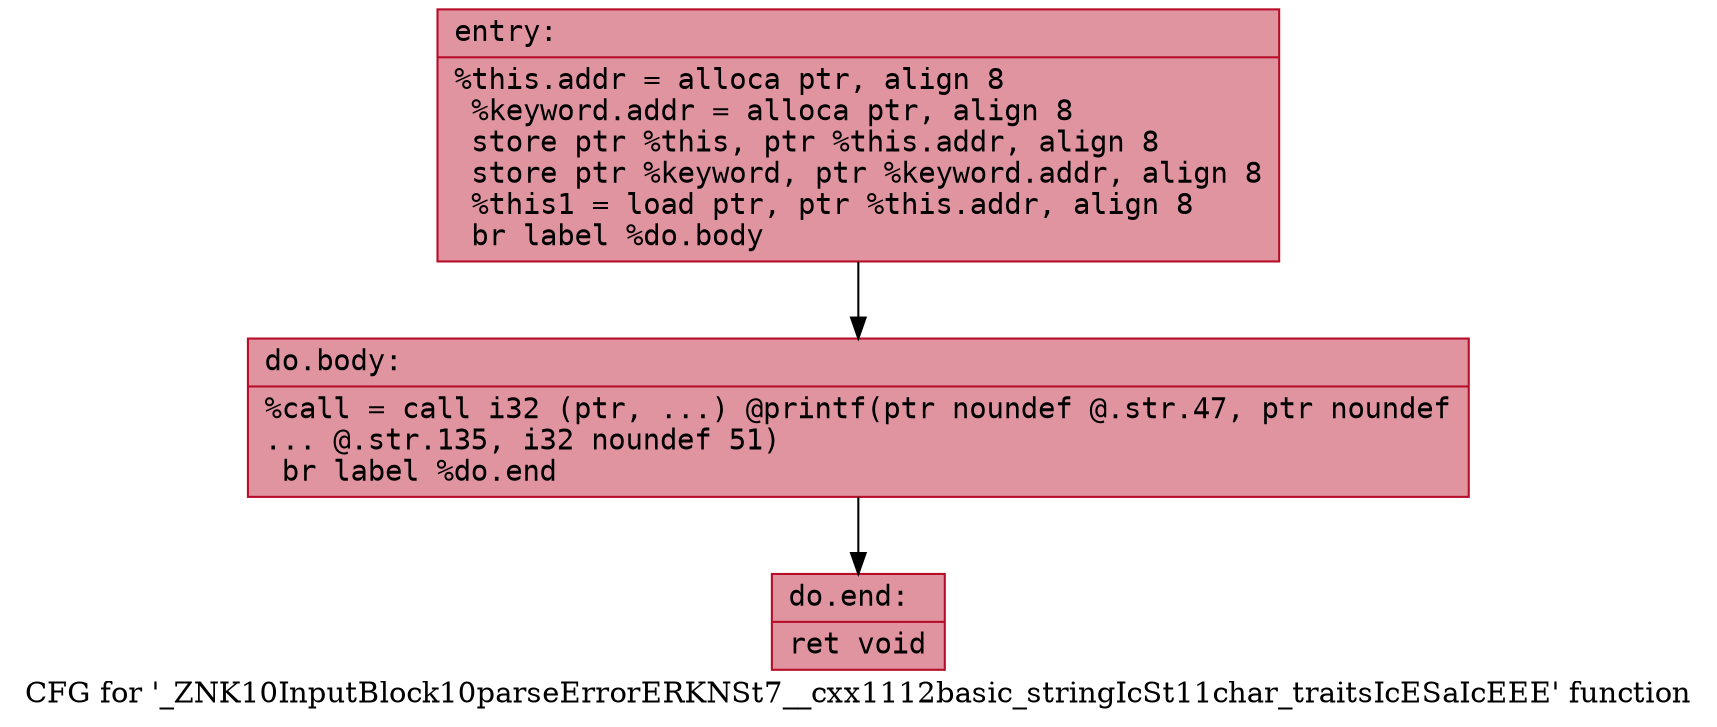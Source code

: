 digraph "CFG for '_ZNK10InputBlock10parseErrorERKNSt7__cxx1112basic_stringIcSt11char_traitsIcESaIcEEE' function" {
	label="CFG for '_ZNK10InputBlock10parseErrorERKNSt7__cxx1112basic_stringIcSt11char_traitsIcESaIcEEE' function";

	Node0x562c4e5a5610 [shape=record,color="#b70d28ff", style=filled, fillcolor="#b70d2870" fontname="Courier",label="{entry:\l|  %this.addr = alloca ptr, align 8\l  %keyword.addr = alloca ptr, align 8\l  store ptr %this, ptr %this.addr, align 8\l  store ptr %keyword, ptr %keyword.addr, align 8\l  %this1 = load ptr, ptr %this.addr, align 8\l  br label %do.body\l}"];
	Node0x562c4e5a5610 -> Node0x562c4e5a5800[tooltip="entry -> do.body\nProbability 100.00%" ];
	Node0x562c4e5a5800 [shape=record,color="#b70d28ff", style=filled, fillcolor="#b70d2870" fontname="Courier",label="{do.body:\l|  %call = call i32 (ptr, ...) @printf(ptr noundef @.str.47, ptr noundef\l... @.str.135, i32 noundef 51)\l  br label %do.end\l}"];
	Node0x562c4e5a5800 -> Node0x562c4e5a59f0[tooltip="do.body -> do.end\nProbability 100.00%" ];
	Node0x562c4e5a59f0 [shape=record,color="#b70d28ff", style=filled, fillcolor="#b70d2870" fontname="Courier",label="{do.end:\l|  ret void\l}"];
}
